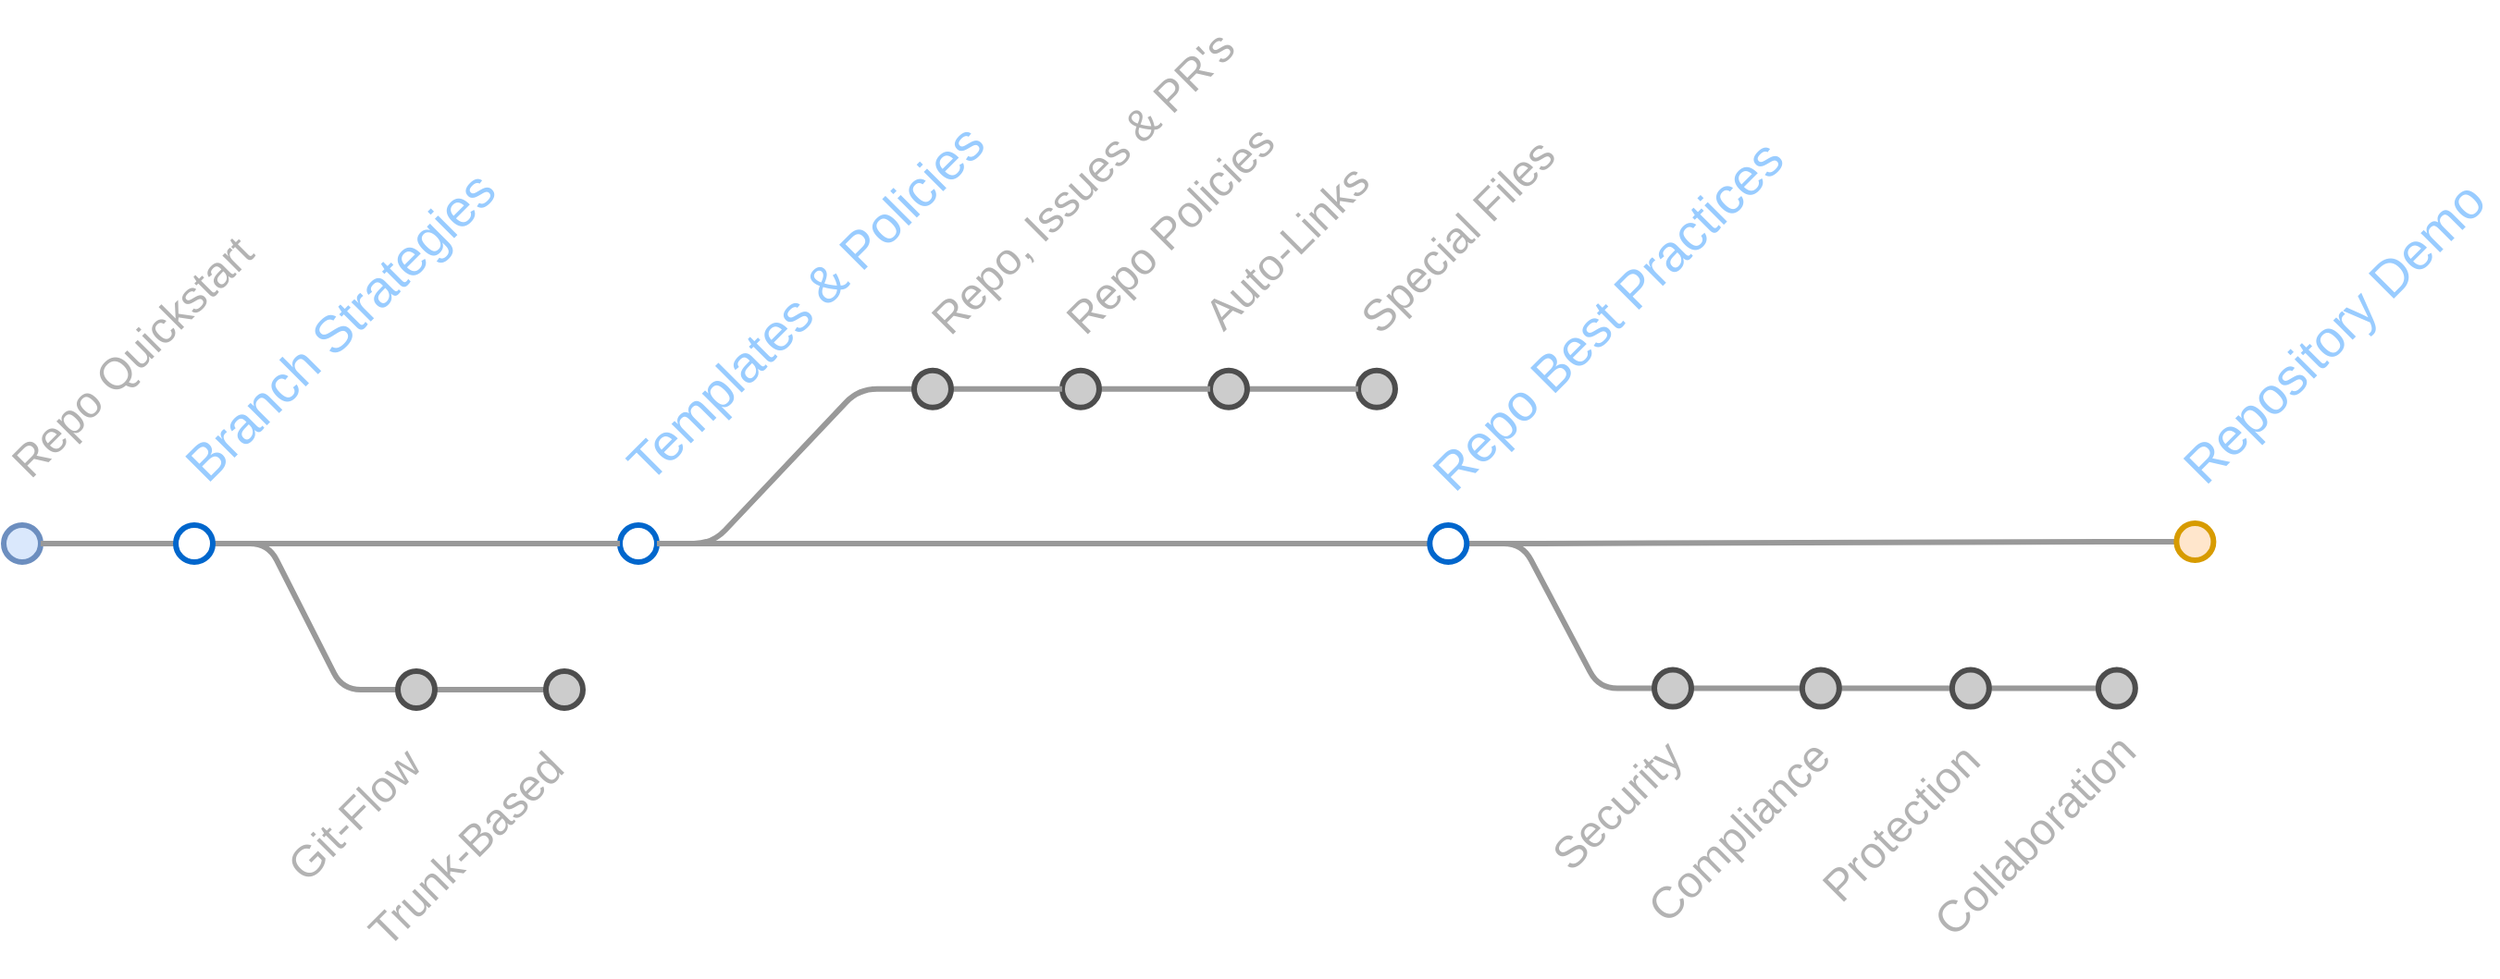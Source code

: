 <mxfile>
    <diagram id="iqNBcv5D5UAEnluReGte" name="Page-1">
        <mxGraphModel dx="1655" dy="867" grid="1" gridSize="10" guides="1" tooltips="1" connect="1" arrows="1" fold="1" page="1" pageScale="1" pageWidth="1169" pageHeight="827" math="0" shadow="0">
            <root>
                <mxCell id="0"/>
                <mxCell id="1" parent="0"/>
                <mxCell id="KxlWeBCbH4CNowEoGFHw-4" value="" style="ellipse;whiteSpace=wrap;html=1;aspect=fixed;strokeWidth=3;fillColor=#dae8fc;strokeColor=#6c8ebf;" parent="1" vertex="1">
                    <mxGeometry x="17" y="310.99" width="20" height="20" as="geometry"/>
                </mxCell>
                <mxCell id="KxlWeBCbH4CNowEoGFHw-6" value="Repo Quickstart" style="text;html=1;strokeColor=none;fillColor=none;align=left;verticalAlign=middle;whiteSpace=wrap;rounded=0;shadow=0;rotation=315;fontColor=#B3B3B3;fontSize=24;" parent="1" vertex="1">
                    <mxGeometry x="-3.15" y="205.5" width="189.3" height="20" as="geometry"/>
                </mxCell>
                <mxCell id="KxlWeBCbH4CNowEoGFHw-7" value="" style="endArrow=none;html=1;strokeWidth=3;entryX=1;entryY=0.5;entryDx=0;entryDy=0;exitX=0;exitY=0.5;exitDx=0;exitDy=0;strokeColor=#999999;startArrow=none;" parent="1" source="3" target="KxlWeBCbH4CNowEoGFHw-4" edge="1">
                    <mxGeometry width="50" height="50" relative="1" as="geometry">
                        <mxPoint x="127" y="320" as="sourcePoint"/>
                        <mxPoint x="77" y="330" as="targetPoint"/>
                    </mxGeometry>
                </mxCell>
                <mxCell id="KxlWeBCbH4CNowEoGFHw-25" style="edgeStyle=entityRelationEdgeStyle;rounded=1;orthogonalLoop=1;jettySize=auto;html=1;entryX=0;entryY=0.5;entryDx=0;entryDy=0;endArrow=none;endFill=0;strokeWidth=3;fontColor=#B3B3B3;exitX=1;exitY=0.5;exitDx=0;exitDy=0;strokeColor=#999999;" parent="1" source="KxlWeBCbH4CNowEoGFHw-8" target="KxlWeBCbH4CNowEoGFHw-24" edge="1">
                    <mxGeometry relative="1" as="geometry"/>
                </mxCell>
                <mxCell id="KxlWeBCbH4CNowEoGFHw-8" value="" style="ellipse;whiteSpace=wrap;html=1;aspect=fixed;strokeWidth=3;strokeColor=#0066CC;" parent="1" vertex="1">
                    <mxGeometry x="350" y="310.99" width="20" height="20" as="geometry"/>
                </mxCell>
                <mxCell id="KxlWeBCbH4CNowEoGFHw-51" style="edgeStyle=entityRelationEdgeStyle;rounded=1;orthogonalLoop=1;jettySize=auto;html=1;entryX=0;entryY=0.5;entryDx=0;entryDy=0;endArrow=none;endFill=0;strokeWidth=3;fontColor=#B3B3B3;strokeColor=#999999;exitX=1;exitY=0.5;exitDx=0;exitDy=0;" parent="1" source="KxlWeBCbH4CNowEoGFHw-12" target="KxlWeBCbH4CNowEoGFHw-35" edge="1">
                    <mxGeometry relative="1" as="geometry">
                        <mxPoint x="800" y="320" as="sourcePoint"/>
                    </mxGeometry>
                </mxCell>
                <mxCell id="KxlWeBCbH4CNowEoGFHw-52" style="edgeStyle=entityRelationEdgeStyle;rounded=1;orthogonalLoop=1;jettySize=auto;html=1;endArrow=none;endFill=0;strokeWidth=3;fontColor=#B3B3B3;strokeColor=#999999;exitX=1;exitY=0.5;exitDx=0;exitDy=0;" parent="1" source="KxlWeBCbH4CNowEoGFHw-12" target="KxlWeBCbH4CNowEoGFHw-53" edge="1">
                    <mxGeometry relative="1" as="geometry">
                        <mxPoint x="1191.19" y="322.81" as="targetPoint"/>
                        <mxPoint x="807.64" y="323.8" as="sourcePoint"/>
                    </mxGeometry>
                </mxCell>
                <mxCell id="KxlWeBCbH4CNowEoGFHw-18" value="Templates &amp;amp; Policies" style="text;html=1;strokeColor=none;fillColor=none;align=left;verticalAlign=middle;whiteSpace=wrap;rounded=0;shadow=0;rotation=315;fontColor=#99CCFF;fontStyle=0;fontSize=28;" parent="1" vertex="1">
                    <mxGeometry x="310.79" y="160.49" width="319.42" height="20" as="geometry"/>
                </mxCell>
                <mxCell id="KxlWeBCbH4CNowEoGFHw-19" value="Security" style="text;html=1;strokeColor=none;fillColor=none;align=right;verticalAlign=middle;whiteSpace=wrap;rounded=0;shadow=0;rotation=315;fontColor=#B3B3B3;fontSize=24;" parent="1" vertex="1">
                    <mxGeometry x="819.0" y="463.27" width="120" height="20" as="geometry"/>
                </mxCell>
                <mxCell id="KxlWeBCbH4CNowEoGFHw-21" value="" style="ellipse;whiteSpace=wrap;html=1;aspect=fixed;strokeWidth=3;fillColor=#CCCCCC;strokeColor=#4D4D4D;" parent="1" vertex="1">
                    <mxGeometry x="748.99" y="227.39" width="20" height="20" as="geometry"/>
                </mxCell>
                <mxCell id="KxlWeBCbH4CNowEoGFHw-38" style="edgeStyle=entityRelationEdgeStyle;rounded=1;orthogonalLoop=1;jettySize=auto;html=1;endArrow=none;endFill=0;strokeWidth=3;fontColor=#B3B3B3;strokeColor=#999999;" parent="1" source="KxlWeBCbH4CNowEoGFHw-22" target="KxlWeBCbH4CNowEoGFHw-21" edge="1">
                    <mxGeometry relative="1" as="geometry"/>
                </mxCell>
                <mxCell id="KxlWeBCbH4CNowEoGFHw-22" value="" style="ellipse;whiteSpace=wrap;html=1;aspect=fixed;strokeWidth=3;fillColor=#CCCCCC;strokeColor=#4D4D4D;" parent="1" vertex="1">
                    <mxGeometry x="668.99" y="227.39" width="20" height="20" as="geometry"/>
                </mxCell>
                <mxCell id="KxlWeBCbH4CNowEoGFHw-37" style="edgeStyle=entityRelationEdgeStyle;rounded=1;orthogonalLoop=1;jettySize=auto;html=1;endArrow=none;endFill=0;strokeWidth=3;fontColor=#B3B3B3;strokeColor=#999999;" parent="1" source="KxlWeBCbH4CNowEoGFHw-23" target="KxlWeBCbH4CNowEoGFHw-22" edge="1">
                    <mxGeometry relative="1" as="geometry"/>
                </mxCell>
                <mxCell id="KxlWeBCbH4CNowEoGFHw-23" value="" style="ellipse;whiteSpace=wrap;html=1;aspect=fixed;strokeWidth=3;fillColor=#CCCCCC;strokeColor=#4D4D4D;" parent="1" vertex="1">
                    <mxGeometry x="588.99" y="227.39" width="20" height="20" as="geometry"/>
                </mxCell>
                <mxCell id="KxlWeBCbH4CNowEoGFHw-36" style="edgeStyle=entityRelationEdgeStyle;rounded=1;orthogonalLoop=1;jettySize=auto;html=1;endArrow=none;endFill=0;strokeWidth=3;fontColor=#B3B3B3;strokeColor=#999999;" parent="1" source="KxlWeBCbH4CNowEoGFHw-24" target="KxlWeBCbH4CNowEoGFHw-23" edge="1">
                    <mxGeometry relative="1" as="geometry"/>
                </mxCell>
                <mxCell id="KxlWeBCbH4CNowEoGFHw-24" value="" style="ellipse;whiteSpace=wrap;html=1;aspect=fixed;strokeWidth=3;fillColor=#CCCCCC;strokeColor=#4D4D4D;" parent="1" vertex="1">
                    <mxGeometry x="508.99" y="227.39" width="20" height="20" as="geometry"/>
                </mxCell>
                <mxCell id="KxlWeBCbH4CNowEoGFHw-29" value="Special Files" style="text;html=1;strokeColor=none;fillColor=none;align=left;verticalAlign=middle;whiteSpace=wrap;rounded=0;shadow=0;rotation=315;fontColor=#B3B3B3;fontSize=24;" parent="1" vertex="1">
                    <mxGeometry x="730" y="137.45" width="160.93" height="20" as="geometry"/>
                </mxCell>
                <mxCell id="KxlWeBCbH4CNowEoGFHw-30" value="Repo, Issues &amp;amp; PR's" style="text;html=1;strokeColor=none;fillColor=none;align=left;verticalAlign=middle;whiteSpace=wrap;rounded=0;shadow=0;rotation=315;fontColor=#B3B3B3;fontSize=24;" parent="1" vertex="1">
                    <mxGeometry x="485.79" y="110.07" width="241.15" height="20" as="geometry"/>
                </mxCell>
                <mxCell id="KxlWeBCbH4CNowEoGFHw-31" value="Repo Policies" style="text;html=1;strokeColor=none;fillColor=none;align=left;verticalAlign=middle;whiteSpace=wrap;rounded=0;shadow=0;rotation=315;fontColor=#B3B3B3;fontSize=24;" parent="1" vertex="1">
                    <mxGeometry x="565.74" y="124.17" width="200" height="20" as="geometry"/>
                </mxCell>
                <mxCell id="KxlWeBCbH4CNowEoGFHw-32" value="Auto-Links" style="text;html=1;strokeColor=none;fillColor=none;align=left;verticalAlign=middle;whiteSpace=wrap;rounded=0;shadow=0;rotation=315;fontColor=#B3B3B3;fontSize=24;" parent="1" vertex="1">
                    <mxGeometry x="644.22" y="131.86" width="172.61" height="20" as="geometry"/>
                </mxCell>
                <mxCell id="KxlWeBCbH4CNowEoGFHw-48" style="edgeStyle=entityRelationEdgeStyle;rounded=1;orthogonalLoop=1;jettySize=auto;html=1;entryX=0;entryY=0.5;entryDx=0;entryDy=0;endArrow=none;endFill=0;strokeWidth=3;fontColor=#B3B3B3;strokeColor=#999999;" parent="1" source="KxlWeBCbH4CNowEoGFHw-35" target="KxlWeBCbH4CNowEoGFHw-42" edge="1">
                    <mxGeometry relative="1" as="geometry"/>
                </mxCell>
                <mxCell id="KxlWeBCbH4CNowEoGFHw-35" value="" style="ellipse;whiteSpace=wrap;html=1;aspect=fixed;strokeWidth=3;fillColor=#CCCCCC;strokeColor=#4D4D4D;" parent="1" vertex="1">
                    <mxGeometry x="909" y="389.27" width="20" height="20" as="geometry"/>
                </mxCell>
                <mxCell id="KxlWeBCbH4CNowEoGFHw-41" value="Compliance" style="text;html=1;strokeColor=none;fillColor=none;align=right;verticalAlign=middle;whiteSpace=wrap;rounded=0;shadow=0;rotation=315;fontColor=#B3B3B3;fontSize=24;" parent="1" vertex="1">
                    <mxGeometry x="898.93" y="463.27" width="120" height="20" as="geometry"/>
                </mxCell>
                <mxCell id="KxlWeBCbH4CNowEoGFHw-49" style="edgeStyle=entityRelationEdgeStyle;rounded=1;orthogonalLoop=1;jettySize=auto;html=1;entryX=0;entryY=0.5;entryDx=0;entryDy=0;endArrow=none;endFill=0;strokeWidth=3;fontColor=#B3B3B3;strokeColor=#999999;" parent="1" source="KxlWeBCbH4CNowEoGFHw-42" target="KxlWeBCbH4CNowEoGFHw-44" edge="1">
                    <mxGeometry relative="1" as="geometry"/>
                </mxCell>
                <mxCell id="KxlWeBCbH4CNowEoGFHw-42" value="" style="ellipse;whiteSpace=wrap;html=1;aspect=fixed;strokeWidth=3;fillColor=#CCCCCC;strokeColor=#4D4D4D;" parent="1" vertex="1">
                    <mxGeometry x="988.93" y="389.27" width="20" height="20" as="geometry"/>
                </mxCell>
                <mxCell id="KxlWeBCbH4CNowEoGFHw-43" value="Collaboration" style="text;html=1;strokeColor=none;fillColor=none;align=right;verticalAlign=middle;whiteSpace=wrap;rounded=0;shadow=0;rotation=315;fontColor=#B3B3B3;fontSize=24;" parent="1" vertex="1">
                    <mxGeometry x="1021.26" y="477.81" width="169.93" height="20" as="geometry"/>
                </mxCell>
                <mxCell id="KxlWeBCbH4CNowEoGFHw-50" style="edgeStyle=entityRelationEdgeStyle;rounded=1;orthogonalLoop=1;jettySize=auto;html=1;endArrow=none;endFill=0;strokeWidth=3;fontColor=#B3B3B3;strokeColor=#999999;" parent="1" source="KxlWeBCbH4CNowEoGFHw-44" target="KxlWeBCbH4CNowEoGFHw-46" edge="1">
                    <mxGeometry relative="1" as="geometry"/>
                </mxCell>
                <mxCell id="KxlWeBCbH4CNowEoGFHw-44" value="" style="ellipse;whiteSpace=wrap;html=1;aspect=fixed;strokeWidth=3;fillColor=#CCCCCC;strokeColor=#4D4D4D;" parent="1" vertex="1">
                    <mxGeometry x="1069.93" y="389.27" width="20" height="20" as="geometry"/>
                </mxCell>
                <mxCell id="KxlWeBCbH4CNowEoGFHw-45" value="Protection" style="text;html=1;strokeColor=none;fillColor=none;align=right;verticalAlign=middle;whiteSpace=wrap;rounded=0;shadow=0;rotation=315;fontColor=#B3B3B3;fontSize=24;" parent="1" vertex="1">
                    <mxGeometry x="980.0" y="465.27" width="120" height="20" as="geometry"/>
                </mxCell>
                <mxCell id="KxlWeBCbH4CNowEoGFHw-46" value="" style="ellipse;whiteSpace=wrap;html=1;aspect=fixed;strokeWidth=3;fillColor=#CCCCCC;strokeColor=#4D4D4D;" parent="1" vertex="1">
                    <mxGeometry x="1148.93" y="389.27" width="20" height="20" as="geometry"/>
                </mxCell>
                <mxCell id="KxlWeBCbH4CNowEoGFHw-47" value="Repo Best Practices" style="text;html=1;strokeColor=none;fillColor=none;align=left;verticalAlign=middle;whiteSpace=wrap;rounded=0;shadow=0;rotation=315;fontColor=#99CCFF;fontStyle=0;fontSize=28;" parent="1" vertex="1">
                    <mxGeometry x="750.18" y="175.82" width="290" height="20" as="geometry"/>
                </mxCell>
                <mxCell id="KxlWeBCbH4CNowEoGFHw-53" value="" style="ellipse;whiteSpace=wrap;html=1;aspect=fixed;strokeWidth=3;strokeColor=#d79b00;fillColor=#ffe6cc;" parent="1" vertex="1">
                    <mxGeometry x="1191.19" y="310" width="20" height="20" as="geometry"/>
                </mxCell>
                <mxCell id="KxlWeBCbH4CNowEoGFHw-54" value="Repository Demo" style="text;html=1;strokeColor=none;fillColor=none;align=left;verticalAlign=middle;whiteSpace=wrap;rounded=0;shadow=0;rotation=315;fontColor=#99CCFF;fontStyle=0;fontSize=28;" parent="1" vertex="1">
                    <mxGeometry x="1166.69" y="197.38" width="218.99" height="20" as="geometry"/>
                </mxCell>
                <mxCell id="11" style="edgeStyle=entityRelationEdgeStyle;html=1;endArrow=none;endFill=0;strokeWidth=3;strokeColor=#999999;" parent="1" source="3" target="5" edge="1">
                    <mxGeometry relative="1" as="geometry">
                        <mxPoint x="227" y="120" as="targetPoint"/>
                    </mxGeometry>
                </mxCell>
                <mxCell id="4" value="Branch Strategies" style="text;html=1;strokeColor=none;fillColor=none;align=left;verticalAlign=middle;whiteSpace=wrap;rounded=0;shadow=0;rotation=315;fontColor=#99CCFF;fontStyle=0;fontSize=28;" parent="1" vertex="1">
                    <mxGeometry x="77.69" y="174.4" width="280" height="20" as="geometry"/>
                </mxCell>
                <mxCell id="15" style="edgeStyle=entityRelationEdgeStyle;html=1;entryX=0.5;entryY=0.5;entryDx=0;entryDy=0;entryPerimeter=0;strokeColor=#999999;strokeWidth=3;endArrow=none;endFill=0;" parent="1" source="5" target="8" edge="1">
                    <mxGeometry relative="1" as="geometry"/>
                </mxCell>
                <mxCell id="5" value="" style="ellipse;whiteSpace=wrap;html=1;aspect=fixed;strokeWidth=3;fillColor=#CCCCCC;strokeColor=#4D4D4D;" parent="1" vertex="1">
                    <mxGeometry x="230" y="390" width="20" height="20" as="geometry"/>
                </mxCell>
                <mxCell id="8" value="" style="ellipse;whiteSpace=wrap;html=1;aspect=fixed;strokeWidth=3;fillColor=#CCCCCC;strokeColor=#4D4D4D;" parent="1" vertex="1">
                    <mxGeometry x="310" y="390" width="20" height="20" as="geometry"/>
                </mxCell>
                <mxCell id="9" value="Trunk-Based" style="text;html=1;strokeColor=none;fillColor=none;align=right;verticalAlign=middle;whiteSpace=wrap;rounded=0;shadow=0;rotation=315;fontColor=#B3B3B3;fontSize=24;" parent="1" vertex="1">
                    <mxGeometry x="192.2" y="477.81" width="146" height="20" as="geometry"/>
                </mxCell>
                <mxCell id="10" value="Git-Flow" style="text;html=1;strokeColor=none;fillColor=none;align=right;verticalAlign=middle;whiteSpace=wrap;rounded=0;shadow=0;rotation=315;fontColor=#B3B3B3;fontSize=24;" parent="1" vertex="1">
                    <mxGeometry x="140.74" y="465.27" width="116" height="20" as="geometry"/>
                </mxCell>
                <mxCell id="13" value="" style="edgeStyle=orthogonalEdgeStyle;rounded=0;orthogonalLoop=1;jettySize=auto;html=1;strokeWidth=3;fontColor=#B3B3B3;endArrow=none;endFill=0;strokeColor=#999999;" parent="1" source="KxlWeBCbH4CNowEoGFHw-8" target="KxlWeBCbH4CNowEoGFHw-12" edge="1">
                    <mxGeometry relative="1" as="geometry">
                        <mxPoint x="789.07" y="320.99" as="targetPoint"/>
                        <mxPoint x="370" y="320.99" as="sourcePoint"/>
                    </mxGeometry>
                </mxCell>
                <mxCell id="KxlWeBCbH4CNowEoGFHw-12" value="" style="ellipse;whiteSpace=wrap;html=1;aspect=fixed;strokeWidth=3;strokeColor=#0066CC;" parent="1" vertex="1">
                    <mxGeometry x="787.64" y="310.99" width="20" height="20" as="geometry"/>
                </mxCell>
                <mxCell id="17" value="" style="endArrow=none;html=1;strokeWidth=3;entryX=1;entryY=0.5;entryDx=0;entryDy=0;exitX=0;exitY=0.5;exitDx=0;exitDy=0;strokeColor=#999999;" parent="1" source="KxlWeBCbH4CNowEoGFHw-8" target="3" edge="1">
                    <mxGeometry width="50" height="50" relative="1" as="geometry">
                        <mxPoint x="350" y="320.99" as="sourcePoint"/>
                        <mxPoint x="37.0" y="320" as="targetPoint"/>
                    </mxGeometry>
                </mxCell>
                <mxCell id="3" value="" style="ellipse;whiteSpace=wrap;html=1;aspect=fixed;strokeWidth=3;strokeColor=#0066CC;" parent="1" vertex="1">
                    <mxGeometry x="110" y="310.99" width="20" height="20" as="geometry"/>
                </mxCell>
            </root>
        </mxGraphModel>
    </diagram>
</mxfile>